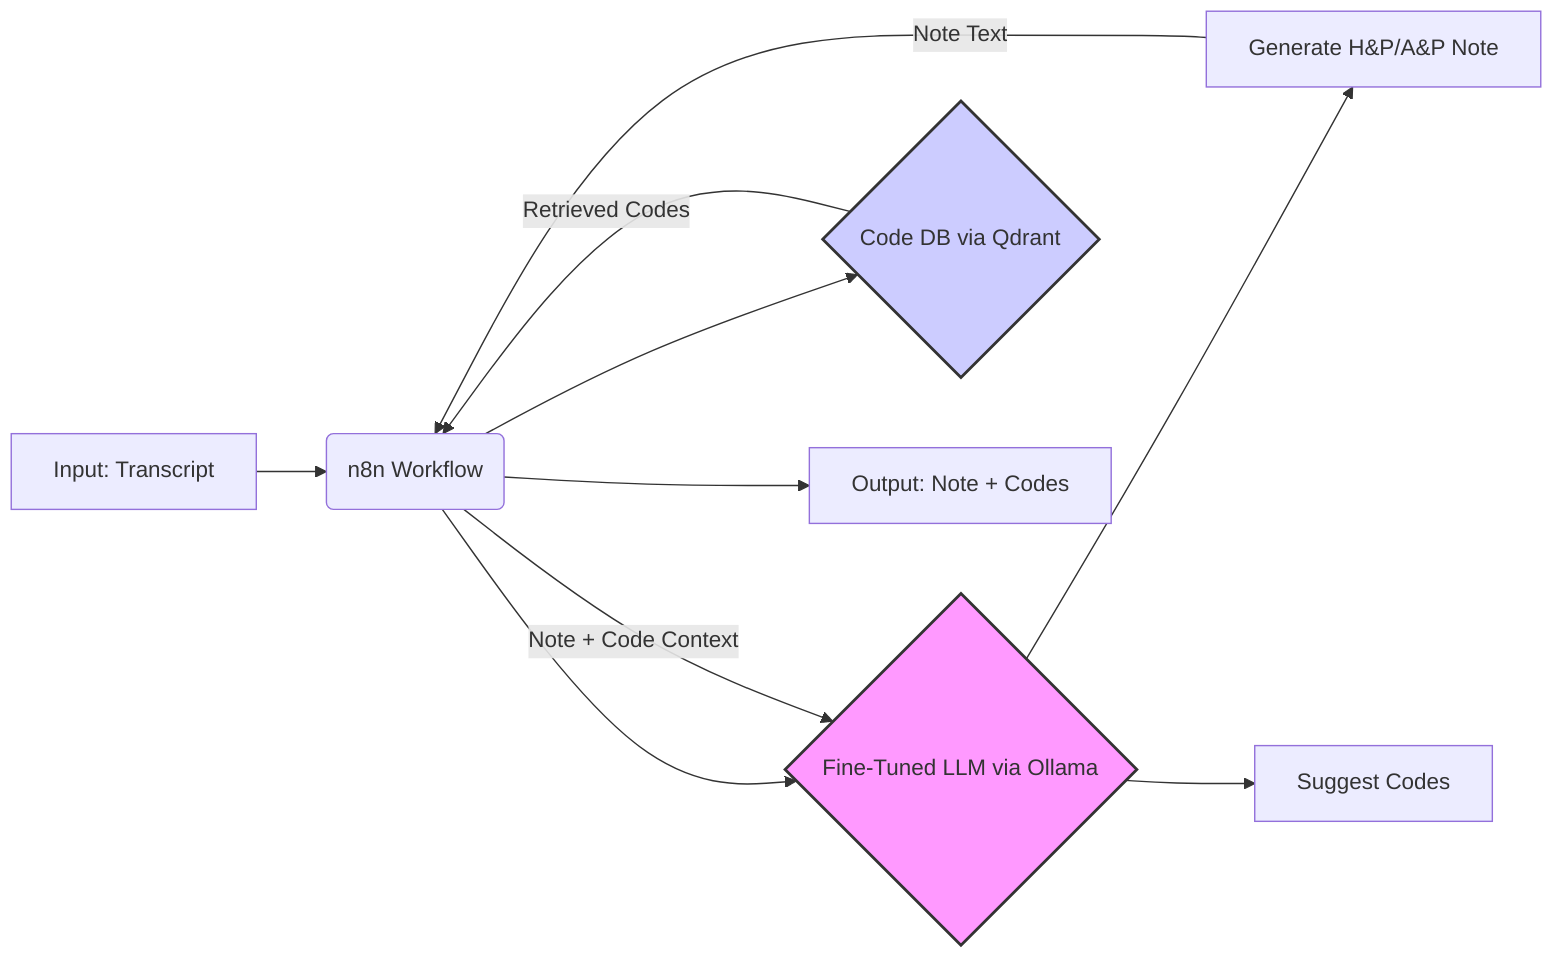 graph LR
    A[Input: Transcript] --> B(n8n Workflow);
    B --> C{Fine-Tuned LLM via Ollama};
    C --> D[Generate H&P/A&P Note];
    B --> E{Code DB via Qdrant};
    D --> |Note Text| B;
    E --> |Retrieved Codes| B;
    B --> |Note + Code Context| C;
    C --> F[Suggest Codes];
    B --> G[Output: Note + Codes];

    style C fill:#f9f,stroke:#333,stroke-width:2px
    style E fill:#ccf,stroke:#333,stroke-width:2px